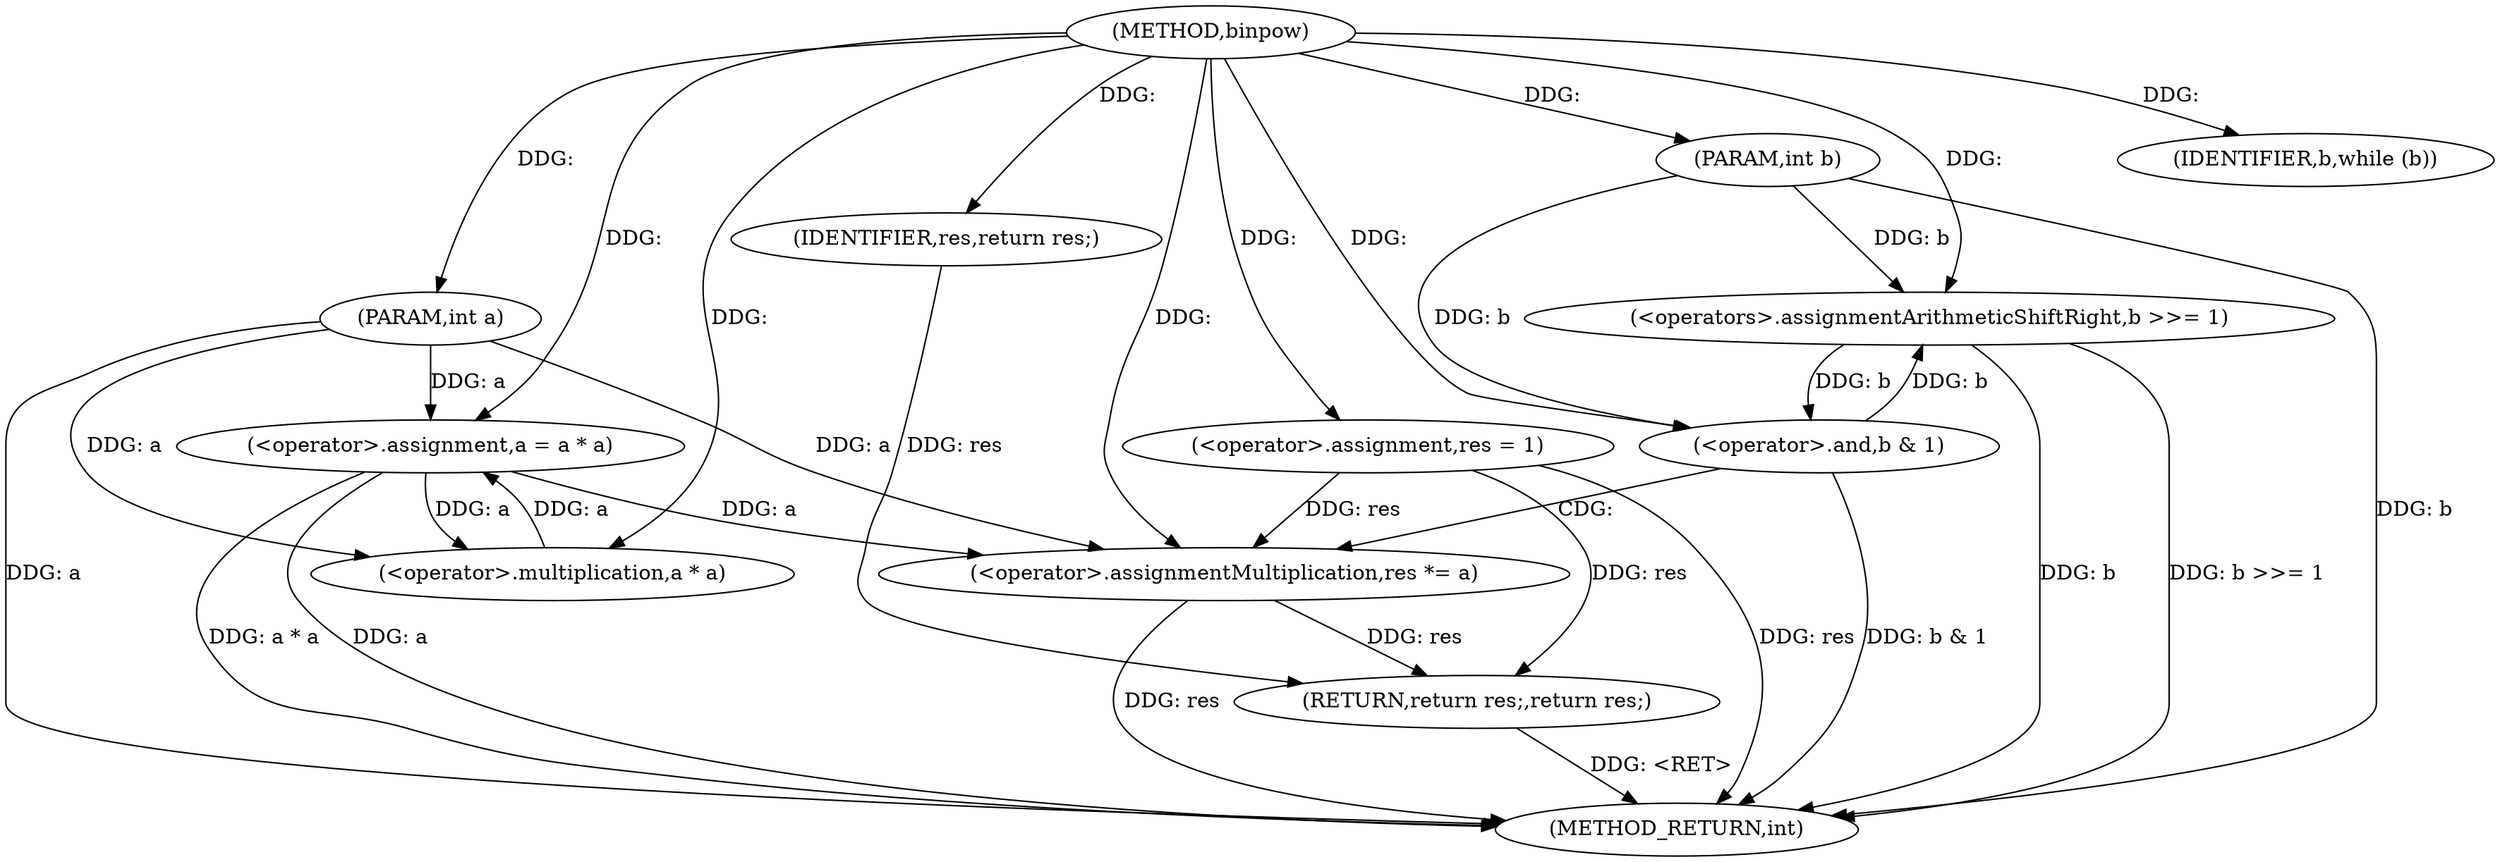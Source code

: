 digraph "binpow" {  
"1000213" [label = "(METHOD,binpow)" ]
"1000241" [label = "(METHOD_RETURN,int)" ]
"1000214" [label = "(PARAM,int a)" ]
"1000215" [label = "(PARAM,int b)" ]
"1000218" [label = "(<operator>.assignment,res = 1)" ]
"1000239" [label = "(RETURN,return res;,return res;)" ]
"1000222" [label = "(IDENTIFIER,b,while (b))" ]
"1000240" [label = "(IDENTIFIER,res,return res;)" ]
"1000231" [label = "(<operator>.assignment,a = a * a)" ]
"1000236" [label = "(<operators>.assignmentArithmeticShiftRight,b >>= 1)" ]
"1000225" [label = "(<operator>.and,b & 1)" ]
"1000228" [label = "(<operator>.assignmentMultiplication,res *= a)" ]
"1000233" [label = "(<operator>.multiplication,a * a)" ]
  "1000239" -> "1000241"  [ label = "DDG: <RET>"] 
  "1000214" -> "1000241"  [ label = "DDG: a"] 
  "1000215" -> "1000241"  [ label = "DDG: b"] 
  "1000218" -> "1000241"  [ label = "DDG: res"] 
  "1000225" -> "1000241"  [ label = "DDG: b & 1"] 
  "1000228" -> "1000241"  [ label = "DDG: res"] 
  "1000231" -> "1000241"  [ label = "DDG: a"] 
  "1000231" -> "1000241"  [ label = "DDG: a * a"] 
  "1000236" -> "1000241"  [ label = "DDG: b"] 
  "1000236" -> "1000241"  [ label = "DDG: b >>= 1"] 
  "1000213" -> "1000214"  [ label = "DDG: "] 
  "1000213" -> "1000215"  [ label = "DDG: "] 
  "1000213" -> "1000218"  [ label = "DDG: "] 
  "1000240" -> "1000239"  [ label = "DDG: res"] 
  "1000218" -> "1000239"  [ label = "DDG: res"] 
  "1000228" -> "1000239"  [ label = "DDG: res"] 
  "1000213" -> "1000222"  [ label = "DDG: "] 
  "1000213" -> "1000240"  [ label = "DDG: "] 
  "1000233" -> "1000231"  [ label = "DDG: a"] 
  "1000231" -> "1000228"  [ label = "DDG: a"] 
  "1000214" -> "1000228"  [ label = "DDG: a"] 
  "1000213" -> "1000228"  [ label = "DDG: "] 
  "1000214" -> "1000231"  [ label = "DDG: a"] 
  "1000213" -> "1000231"  [ label = "DDG: "] 
  "1000225" -> "1000236"  [ label = "DDG: b"] 
  "1000215" -> "1000236"  [ label = "DDG: b"] 
  "1000213" -> "1000236"  [ label = "DDG: "] 
  "1000236" -> "1000225"  [ label = "DDG: b"] 
  "1000215" -> "1000225"  [ label = "DDG: b"] 
  "1000213" -> "1000225"  [ label = "DDG: "] 
  "1000218" -> "1000228"  [ label = "DDG: res"] 
  "1000231" -> "1000233"  [ label = "DDG: a"] 
  "1000214" -> "1000233"  [ label = "DDG: a"] 
  "1000213" -> "1000233"  [ label = "DDG: "] 
  "1000225" -> "1000228"  [ label = "CDG: "] 
}

